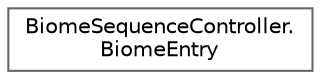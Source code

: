 digraph "Graphical Class Hierarchy"
{
 // LATEX_PDF_SIZE
  bgcolor="transparent";
  edge [fontname=Helvetica,fontsize=10,labelfontname=Helvetica,labelfontsize=10];
  node [fontname=Helvetica,fontsize=10,shape=box,height=0.2,width=0.4];
  rankdir="LR";
  Node0 [id="Node000000",label="BiomeSequenceController.\lBiomeEntry",height=0.2,width=0.4,color="grey40", fillcolor="white", style="filled",URL="$class_biome_sequence_controller_1_1_biome_entry.html",tooltip="A single step in the sequence: biome profile + its special-room prefab."];
}
